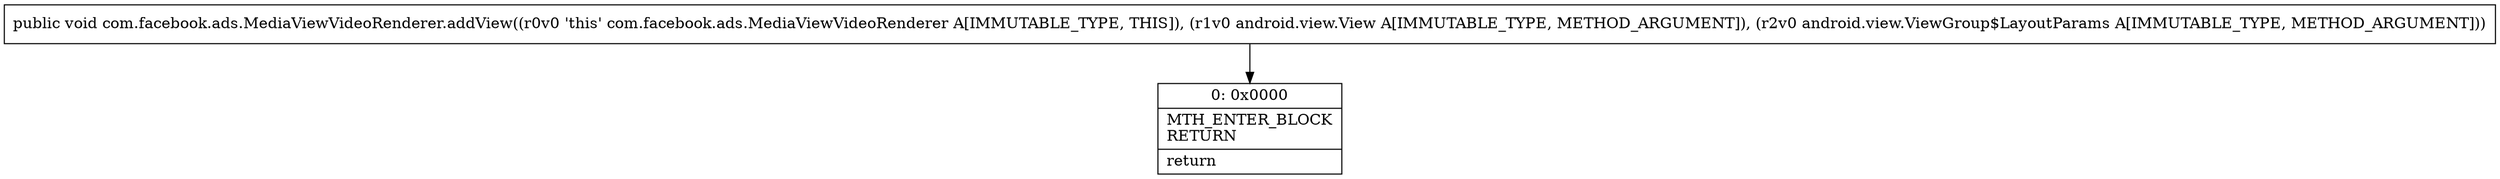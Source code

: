 digraph "CFG forcom.facebook.ads.MediaViewVideoRenderer.addView(Landroid\/view\/View;Landroid\/view\/ViewGroup$LayoutParams;)V" {
Node_0 [shape=record,label="{0\:\ 0x0000|MTH_ENTER_BLOCK\lRETURN\l|return\l}"];
MethodNode[shape=record,label="{public void com.facebook.ads.MediaViewVideoRenderer.addView((r0v0 'this' com.facebook.ads.MediaViewVideoRenderer A[IMMUTABLE_TYPE, THIS]), (r1v0 android.view.View A[IMMUTABLE_TYPE, METHOD_ARGUMENT]), (r2v0 android.view.ViewGroup$LayoutParams A[IMMUTABLE_TYPE, METHOD_ARGUMENT])) }"];
MethodNode -> Node_0;
}

